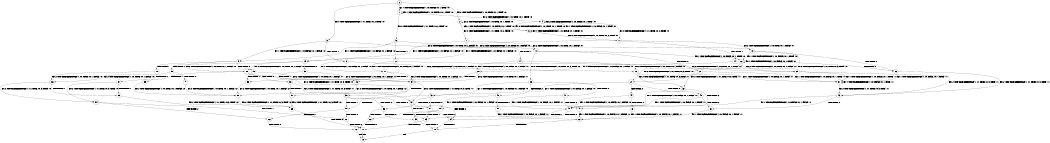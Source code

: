 digraph BCG {
size = "7, 10.5";
center = TRUE;
node [shape = circle];
0 [peripheries = 2];
0 -> 1 [label = "EX !1 !ATOMIC_EXCH_BRANCH (1, +0, FALSE, +0, 1, TRUE) !:0:"];
0 -> 2 [label = "EX !2 !ATOMIC_EXCH_BRANCH (1, +0, TRUE, +0, 1, TRUE) !:0:"];
0 -> 3 [label = "EX !0 !ATOMIC_EXCH_BRANCH (1, +1, TRUE, +0, 2, TRUE) !:0:"];
1 -> 4 [label = "EX !2 !ATOMIC_EXCH_BRANCH (1, +0, TRUE, +0, 1, TRUE) !:0:"];
1 -> 5 [label = "EX !0 !ATOMIC_EXCH_BRANCH (1, +1, TRUE, +0, 2, TRUE) !:0:"];
1 -> 1 [label = "EX !1 !ATOMIC_EXCH_BRANCH (1, +0, FALSE, +0, 1, TRUE) !:0:"];
2 -> 6 [label = "EX !1 !ATOMIC_EXCH_BRANCH (1, +0, FALSE, +0, 1, TRUE) !:0:"];
2 -> 7 [label = "EX !0 !ATOMIC_EXCH_BRANCH (1, +1, TRUE, +0, 2, TRUE) !:0:"];
2 -> 2 [label = "EX !2 !ATOMIC_EXCH_BRANCH (1, +0, TRUE, +0, 1, TRUE) !:0:"];
3 -> 8 [label = "TERMINATE !0"];
3 -> 9 [label = "EX !1 !ATOMIC_EXCH_BRANCH (1, +0, FALSE, +0, 1, FALSE) !:0:"];
3 -> 10 [label = "EX !2 !ATOMIC_EXCH_BRANCH (1, +0, TRUE, +0, 1, FALSE) !:0:"];
4 -> 11 [label = "EX !0 !ATOMIC_EXCH_BRANCH (1, +1, TRUE, +0, 2, TRUE) !:0:"];
4 -> 4 [label = "EX !2 !ATOMIC_EXCH_BRANCH (1, +0, TRUE, +0, 1, TRUE) !:0:"];
4 -> 6 [label = "EX !1 !ATOMIC_EXCH_BRANCH (1, +0, FALSE, +0, 1, TRUE) !:0:"];
5 -> 12 [label = "TERMINATE !0"];
5 -> 13 [label = "EX !2 !ATOMIC_EXCH_BRANCH (1, +0, TRUE, +0, 1, FALSE) !:0:"];
5 -> 9 [label = "EX !1 !ATOMIC_EXCH_BRANCH (1, +0, FALSE, +0, 1, FALSE) !:0:"];
6 -> 11 [label = "EX !0 !ATOMIC_EXCH_BRANCH (1, +1, TRUE, +0, 2, TRUE) !:0:"];
6 -> 4 [label = "EX !2 !ATOMIC_EXCH_BRANCH (1, +0, TRUE, +0, 1, TRUE) !:0:"];
6 -> 6 [label = "EX !1 !ATOMIC_EXCH_BRANCH (1, +0, FALSE, +0, 1, TRUE) !:0:"];
7 -> 14 [label = "TERMINATE !0"];
7 -> 15 [label = "EX !1 !ATOMIC_EXCH_BRANCH (1, +0, FALSE, +0, 1, FALSE) !:0:"];
7 -> 10 [label = "EX !2 !ATOMIC_EXCH_BRANCH (1, +0, TRUE, +0, 1, FALSE) !:0:"];
8 -> 16 [label = "EX !2 !ATOMIC_EXCH_BRANCH (1, +0, TRUE, +0, 1, FALSE) !:1:"];
8 -> 17 [label = "EX !1 !ATOMIC_EXCH_BRANCH (1, +0, FALSE, +0, 1, FALSE) !:1:"];
9 -> 18 [label = "TERMINATE !1"];
9 -> 19 [label = "TERMINATE !0"];
9 -> 20 [label = "EX !2 !ATOMIC_EXCH_BRANCH (1, +0, TRUE, +0, 1, FALSE) !:0:"];
10 -> 21 [label = "TERMINATE !0"];
10 -> 22 [label = "EX !1 !ATOMIC_EXCH_BRANCH (1, +0, FALSE, +0, 1, TRUE) !:0:"];
10 -> 23 [label = "EX !2 !ATOMIC_EXCH_BRANCH (1, +1, TRUE, +0, 3, TRUE) !:0:"];
11 -> 24 [label = "TERMINATE !0"];
11 -> 13 [label = "EX !2 !ATOMIC_EXCH_BRANCH (1, +0, TRUE, +0, 1, FALSE) !:0:"];
11 -> 15 [label = "EX !1 !ATOMIC_EXCH_BRANCH (1, +0, FALSE, +0, 1, FALSE) !:0:"];
12 -> 25 [label = "EX !2 !ATOMIC_EXCH_BRANCH (1, +0, TRUE, +0, 1, FALSE) !:1:"];
12 -> 17 [label = "EX !1 !ATOMIC_EXCH_BRANCH (1, +0, FALSE, +0, 1, FALSE) !:1:"];
13 -> 26 [label = "TERMINATE !0"];
13 -> 27 [label = "EX !2 !ATOMIC_EXCH_BRANCH (1, +1, TRUE, +0, 3, TRUE) !:0:"];
13 -> 22 [label = "EX !1 !ATOMIC_EXCH_BRANCH (1, +0, FALSE, +0, 1, TRUE) !:0:"];
14 -> 28 [label = "EX !1 !ATOMIC_EXCH_BRANCH (1, +0, FALSE, +0, 1, FALSE) !:1:"];
14 -> 16 [label = "EX !2 !ATOMIC_EXCH_BRANCH (1, +0, TRUE, +0, 1, FALSE) !:1:"];
15 -> 29 [label = "TERMINATE !1"];
15 -> 30 [label = "TERMINATE !0"];
15 -> 20 [label = "EX !2 !ATOMIC_EXCH_BRANCH (1, +0, TRUE, +0, 1, FALSE) !:0:"];
16 -> 31 [label = "EX !1 !ATOMIC_EXCH_BRANCH (1, +0, FALSE, +0, 1, TRUE) !:1:"];
16 -> 32 [label = "EX !2 !ATOMIC_EXCH_BRANCH (1, +1, TRUE, +0, 3, TRUE) !:1:"];
17 -> 33 [label = "TERMINATE !1"];
17 -> 34 [label = "EX !2 !ATOMIC_EXCH_BRANCH (1, +0, TRUE, +0, 1, FALSE) !:1:"];
18 -> 35 [label = "TERMINATE !0"];
18 -> 36 [label = "EX !2 !ATOMIC_EXCH_BRANCH (1, +0, TRUE, +0, 1, FALSE) !:0:"];
19 -> 33 [label = "TERMINATE !1"];
19 -> 34 [label = "EX !2 !ATOMIC_EXCH_BRANCH (1, +0, TRUE, +0, 1, FALSE) !:1:"];
20 -> 37 [label = "TERMINATE !1"];
20 -> 38 [label = "TERMINATE !0"];
20 -> 39 [label = "EX !2 !ATOMIC_EXCH_BRANCH (1, +1, TRUE, +0, 3, TRUE) !:0:"];
21 -> 31 [label = "EX !1 !ATOMIC_EXCH_BRANCH (1, +0, FALSE, +0, 1, TRUE) !:1:"];
21 -> 32 [label = "EX !2 !ATOMIC_EXCH_BRANCH (1, +1, TRUE, +0, 3, TRUE) !:1:"];
22 -> 26 [label = "TERMINATE !0"];
22 -> 27 [label = "EX !2 !ATOMIC_EXCH_BRANCH (1, +1, TRUE, +0, 3, TRUE) !:0:"];
22 -> 22 [label = "EX !1 !ATOMIC_EXCH_BRANCH (1, +0, FALSE, +0, 1, TRUE) !:0:"];
23 -> 40 [label = "TERMINATE !2"];
23 -> 41 [label = "TERMINATE !0"];
23 -> 42 [label = "EX !1 !ATOMIC_EXCH_BRANCH (1, +0, FALSE, +0, 1, FALSE) !:0:"];
24 -> 25 [label = "EX !2 !ATOMIC_EXCH_BRANCH (1, +0, TRUE, +0, 1, FALSE) !:1:"];
24 -> 28 [label = "EX !1 !ATOMIC_EXCH_BRANCH (1, +0, FALSE, +0, 1, FALSE) !:1:"];
25 -> 43 [label = "EX !2 !ATOMIC_EXCH_BRANCH (1, +1, TRUE, +0, 3, TRUE) !:1:"];
25 -> 31 [label = "EX !1 !ATOMIC_EXCH_BRANCH (1, +0, FALSE, +0, 1, TRUE) !:1:"];
26 -> 43 [label = "EX !2 !ATOMIC_EXCH_BRANCH (1, +1, TRUE, +0, 3, TRUE) !:1:"];
26 -> 31 [label = "EX !1 !ATOMIC_EXCH_BRANCH (1, +0, FALSE, +0, 1, TRUE) !:1:"];
27 -> 44 [label = "TERMINATE !2"];
27 -> 45 [label = "TERMINATE !0"];
27 -> 42 [label = "EX !1 !ATOMIC_EXCH_BRANCH (1, +0, FALSE, +0, 1, FALSE) !:0:"];
28 -> 46 [label = "TERMINATE !1"];
28 -> 34 [label = "EX !2 !ATOMIC_EXCH_BRANCH (1, +0, TRUE, +0, 1, FALSE) !:1:"];
29 -> 47 [label = "TERMINATE !0"];
29 -> 36 [label = "EX !2 !ATOMIC_EXCH_BRANCH (1, +0, TRUE, +0, 1, FALSE) !:0:"];
30 -> 46 [label = "TERMINATE !1"];
30 -> 34 [label = "EX !2 !ATOMIC_EXCH_BRANCH (1, +0, TRUE, +0, 1, FALSE) !:1:"];
31 -> 43 [label = "EX !2 !ATOMIC_EXCH_BRANCH (1, +1, TRUE, +0, 3, TRUE) !:1:"];
31 -> 31 [label = "EX !1 !ATOMIC_EXCH_BRANCH (1, +0, FALSE, +0, 1, TRUE) !:1:"];
32 -> 48 [label = "TERMINATE !2"];
32 -> 49 [label = "EX !1 !ATOMIC_EXCH_BRANCH (1, +0, FALSE, +0, 1, FALSE) !:1:"];
33 -> 50 [label = "EX !2 !ATOMIC_EXCH_BRANCH (1, +0, TRUE, +0, 1, FALSE) !:2:"];
34 -> 51 [label = "TERMINATE !1"];
34 -> 52 [label = "EX !2 !ATOMIC_EXCH_BRANCH (1, +1, TRUE, +0, 3, TRUE) !:1:"];
35 -> 50 [label = "EX !2 !ATOMIC_EXCH_BRANCH (1, +0, TRUE, +0, 1, FALSE) !:2:"];
36 -> 53 [label = "TERMINATE !0"];
36 -> 54 [label = "EX !2 !ATOMIC_EXCH_BRANCH (1, +1, TRUE, +0, 3, TRUE) !:0:"];
37 -> 53 [label = "TERMINATE !0"];
37 -> 54 [label = "EX !2 !ATOMIC_EXCH_BRANCH (1, +1, TRUE, +0, 3, TRUE) !:0:"];
38 -> 51 [label = "TERMINATE !1"];
38 -> 52 [label = "EX !2 !ATOMIC_EXCH_BRANCH (1, +1, TRUE, +0, 3, TRUE) !:1:"];
39 -> 55 [label = "TERMINATE !1"];
39 -> 56 [label = "TERMINATE !2"];
39 -> 57 [label = "TERMINATE !0"];
40 -> 58 [label = "TERMINATE !0"];
40 -> 59 [label = "EX !1 !ATOMIC_EXCH_BRANCH (1, +0, FALSE, +0, 1, FALSE) !:0:"];
41 -> 48 [label = "TERMINATE !2"];
41 -> 49 [label = "EX !1 !ATOMIC_EXCH_BRANCH (1, +0, FALSE, +0, 1, FALSE) !:1:"];
42 -> 55 [label = "TERMINATE !1"];
42 -> 56 [label = "TERMINATE !2"];
42 -> 57 [label = "TERMINATE !0"];
43 -> 60 [label = "TERMINATE !2"];
43 -> 49 [label = "EX !1 !ATOMIC_EXCH_BRANCH (1, +0, FALSE, +0, 1, FALSE) !:1:"];
44 -> 61 [label = "TERMINATE !0"];
44 -> 59 [label = "EX !1 !ATOMIC_EXCH_BRANCH (1, +0, FALSE, +0, 1, FALSE) !:0:"];
45 -> 60 [label = "TERMINATE !2"];
45 -> 49 [label = "EX !1 !ATOMIC_EXCH_BRANCH (1, +0, FALSE, +0, 1, FALSE) !:1:"];
46 -> 50 [label = "EX !2 !ATOMIC_EXCH_BRANCH (1, +0, TRUE, +0, 1, FALSE) !:2:"];
47 -> 50 [label = "EX !2 !ATOMIC_EXCH_BRANCH (1, +0, TRUE, +0, 1, FALSE) !:2:"];
48 -> 62 [label = "EX !1 !ATOMIC_EXCH_BRANCH (1, +0, FALSE, +0, 1, FALSE) !:1:"];
49 -> 63 [label = "TERMINATE !1"];
49 -> 64 [label = "TERMINATE !2"];
50 -> 65 [label = "EX !2 !ATOMIC_EXCH_BRANCH (1, +1, TRUE, +0, 3, TRUE) !:2:"];
51 -> 65 [label = "EX !2 !ATOMIC_EXCH_BRANCH (1, +1, TRUE, +0, 3, TRUE) !:2:"];
52 -> 63 [label = "TERMINATE !1"];
52 -> 64 [label = "TERMINATE !2"];
53 -> 65 [label = "EX !2 !ATOMIC_EXCH_BRANCH (1, +1, TRUE, +0, 3, TRUE) !:2:"];
54 -> 66 [label = "TERMINATE !2"];
54 -> 67 [label = "TERMINATE !0"];
55 -> 66 [label = "TERMINATE !2"];
55 -> 67 [label = "TERMINATE !0"];
56 -> 68 [label = "TERMINATE !1"];
56 -> 69 [label = "TERMINATE !0"];
57 -> 63 [label = "TERMINATE !1"];
57 -> 64 [label = "TERMINATE !2"];
58 -> 62 [label = "EX !1 !ATOMIC_EXCH_BRANCH (1, +0, FALSE, +0, 1, FALSE) !:1:"];
59 -> 68 [label = "TERMINATE !1"];
59 -> 69 [label = "TERMINATE !0"];
60 -> 62 [label = "EX !1 !ATOMIC_EXCH_BRANCH (1, +0, FALSE, +0, 1, FALSE) !:1:"];
61 -> 62 [label = "EX !1 !ATOMIC_EXCH_BRANCH (1, +0, FALSE, +0, 1, FALSE) !:1:"];
62 -> 70 [label = "TERMINATE !1"];
63 -> 71 [label = "TERMINATE !2"];
64 -> 70 [label = "TERMINATE !1"];
65 -> 71 [label = "TERMINATE !2"];
66 -> 72 [label = "TERMINATE !0"];
67 -> 71 [label = "TERMINATE !2"];
68 -> 72 [label = "TERMINATE !0"];
69 -> 70 [label = "TERMINATE !1"];
70 -> 73 [label = "exit"];
71 -> 73 [label = "exit"];
72 -> 73 [label = "exit"];
}
